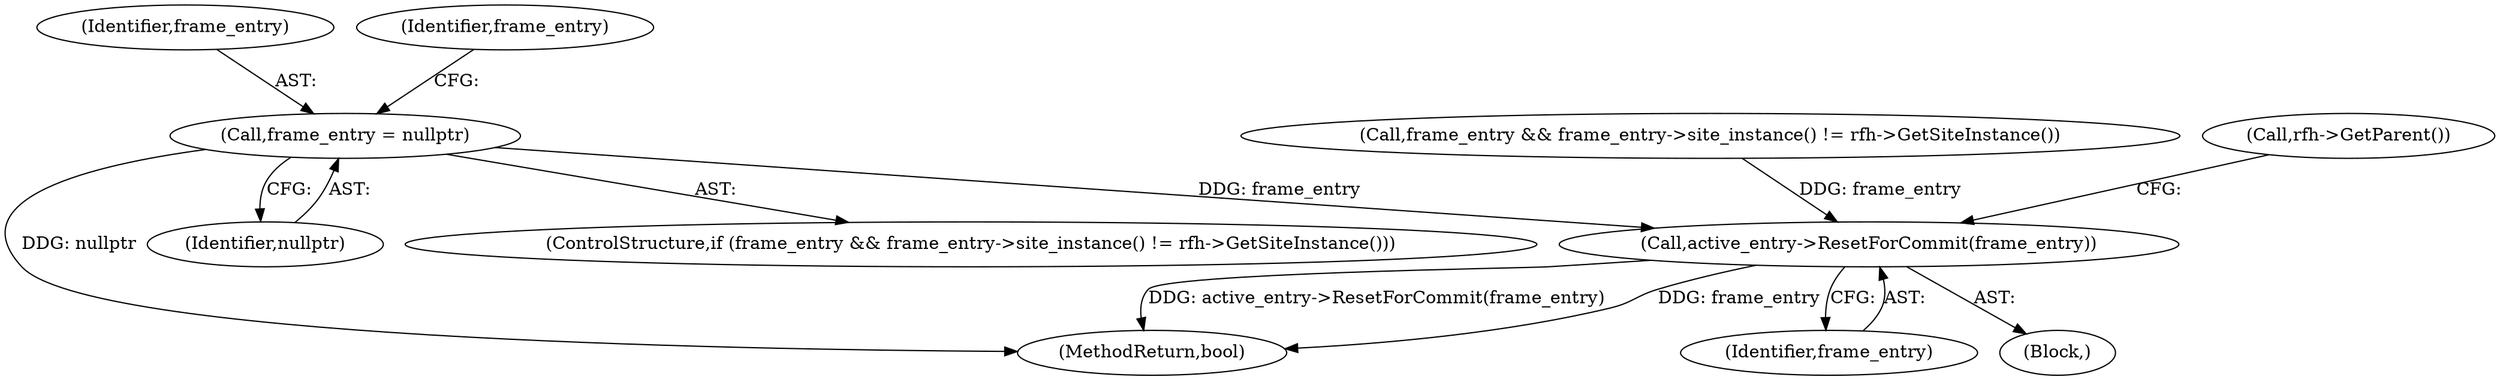 digraph "0_Chrome_56a84aa67bb071a33a48ac1481b555c48e0a9a59_1@pointer" {
"1000339" [label="(Call,frame_entry = nullptr)"];
"1000372" [label="(Call,active_entry->ResetForCommit(frame_entry))"];
"1000340" [label="(Identifier,frame_entry)"];
"1000339" [label="(Call,frame_entry = nullptr)"];
"1000343" [label="(Identifier,frame_entry)"];
"1000373" [label="(Identifier,frame_entry)"];
"1000333" [label="(ControlStructure,if (frame_entry && frame_entry->site_instance() != rfh->GetSiteInstance()))"];
"1000376" [label="(Call,rfh->GetParent())"];
"1000372" [label="(Call,active_entry->ResetForCommit(frame_entry))"];
"1000432" [label="(MethodReturn,bool)"];
"1000334" [label="(Call,frame_entry && frame_entry->site_instance() != rfh->GetSiteInstance())"];
"1000341" [label="(Identifier,nullptr)"];
"1000106" [label="(Block,)"];
"1000339" -> "1000333"  [label="AST: "];
"1000339" -> "1000341"  [label="CFG: "];
"1000340" -> "1000339"  [label="AST: "];
"1000341" -> "1000339"  [label="AST: "];
"1000343" -> "1000339"  [label="CFG: "];
"1000339" -> "1000432"  [label="DDG: nullptr"];
"1000339" -> "1000372"  [label="DDG: frame_entry"];
"1000372" -> "1000106"  [label="AST: "];
"1000372" -> "1000373"  [label="CFG: "];
"1000373" -> "1000372"  [label="AST: "];
"1000376" -> "1000372"  [label="CFG: "];
"1000372" -> "1000432"  [label="DDG: frame_entry"];
"1000372" -> "1000432"  [label="DDG: active_entry->ResetForCommit(frame_entry)"];
"1000334" -> "1000372"  [label="DDG: frame_entry"];
}
